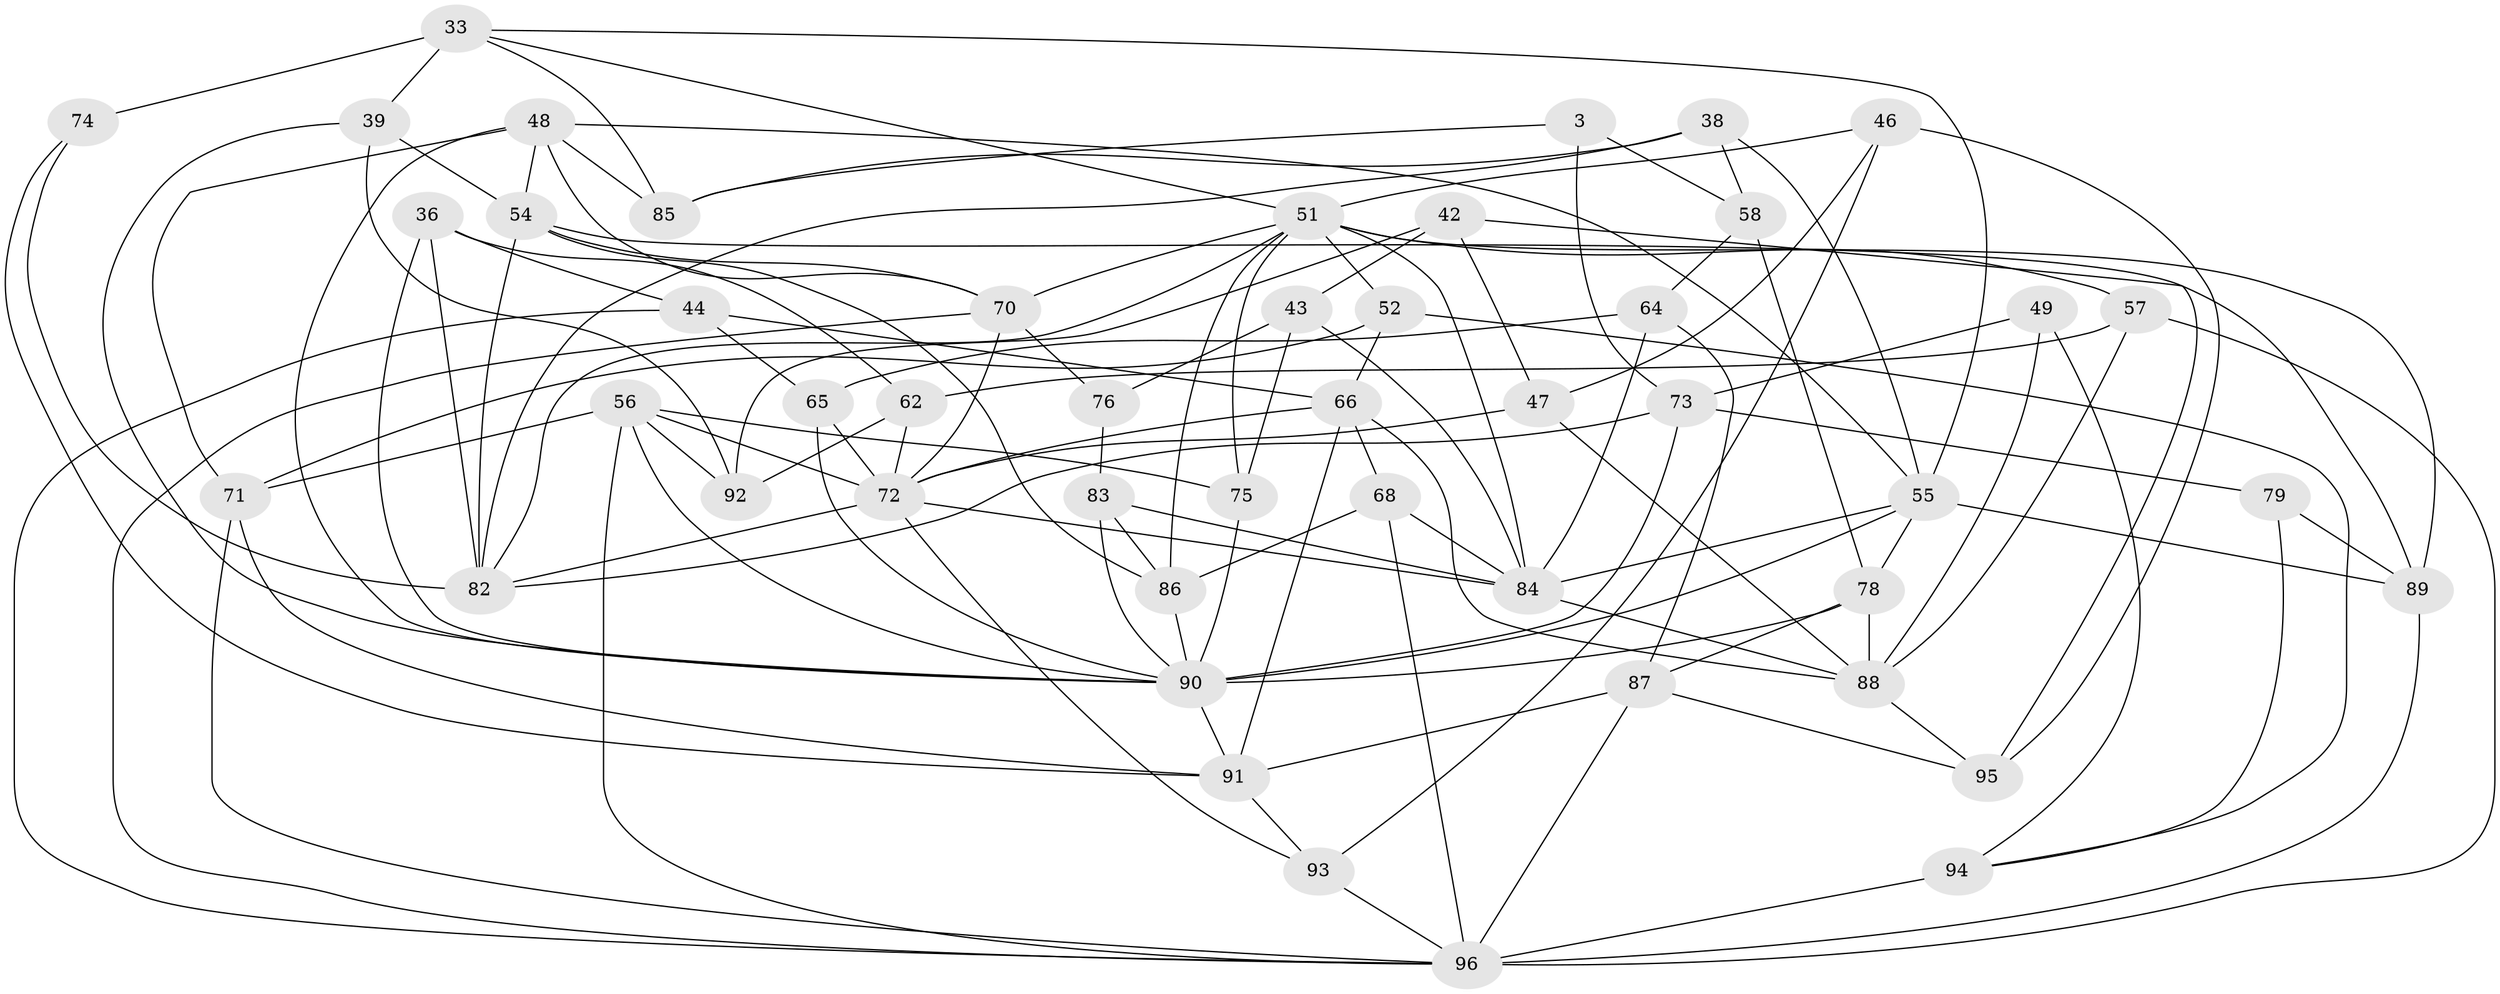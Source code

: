 // original degree distribution, {4: 1.0}
// Generated by graph-tools (version 1.1) at 2025/59/03/09/25 04:59:36]
// undirected, 48 vertices, 122 edges
graph export_dot {
graph [start="1"]
  node [color=gray90,style=filled];
  3;
  33 [super="+23"];
  36;
  38;
  39;
  42;
  43;
  44;
  46;
  47;
  48 [super="+35"];
  49;
  51 [super="+7+12+50"];
  52;
  54 [super="+5+29"];
  55 [super="+40"];
  56 [super="+32"];
  57;
  58;
  62;
  64;
  65;
  66 [super="+34"];
  68;
  70 [super="+10+53"];
  71 [super="+61"];
  72 [super="+20+21+25"];
  73 [super="+45+63"];
  74;
  75;
  76;
  78 [super="+30"];
  79;
  82 [super="+16"];
  83 [super="+59"];
  84 [super="+15+41"];
  85;
  86 [super="+1+24"];
  87 [super="+77"];
  88 [super="+17"];
  89 [super="+69"];
  90 [super="+9+60+67"];
  91 [super="+31+37"];
  92;
  93;
  94 [super="+80"];
  95;
  96 [super="+13+22+81"];
  3 -- 85;
  3 -- 58;
  3 -- 73 [weight=2];
  33 -- 85;
  33 -- 74 [weight=2];
  33 -- 51;
  33 -- 39;
  33 -- 55;
  36 -- 44;
  36 -- 62;
  36 -- 82;
  36 -- 90;
  38 -- 58;
  38 -- 85;
  38 -- 55;
  38 -- 82;
  39 -- 92;
  39 -- 54;
  39 -- 90;
  42 -- 95;
  42 -- 92;
  42 -- 47;
  42 -- 43;
  43 -- 76;
  43 -- 84;
  43 -- 75;
  44 -- 65;
  44 -- 96;
  44 -- 66;
  46 -- 47;
  46 -- 93;
  46 -- 95;
  46 -- 51;
  47 -- 88;
  47 -- 72;
  48 -- 55;
  48 -- 85;
  48 -- 54;
  48 -- 90;
  48 -- 70;
  48 -- 71;
  49 -- 73 [weight=2];
  49 -- 88;
  49 -- 94;
  51 -- 52;
  51 -- 75;
  51 -- 82;
  51 -- 84;
  51 -- 89 [weight=2];
  51 -- 70 [weight=2];
  51 -- 86;
  51 -- 57;
  52 -- 71;
  52 -- 66;
  52 -- 94;
  54 -- 89;
  54 -- 82 [weight=2];
  54 -- 70 [weight=2];
  54 -- 86;
  55 -- 90 [weight=2];
  55 -- 84;
  55 -- 89;
  55 -- 78;
  56 -- 75;
  56 -- 92;
  56 -- 72 [weight=2];
  56 -- 96;
  56 -- 90;
  56 -- 71 [weight=2];
  57 -- 62;
  57 -- 96;
  57 -- 88;
  58 -- 64;
  58 -- 78;
  62 -- 92;
  62 -- 72;
  64 -- 65;
  64 -- 84;
  64 -- 87;
  65 -- 90;
  65 -- 72;
  66 -- 88;
  66 -- 72;
  66 -- 91;
  66 -- 68;
  68 -- 86;
  68 -- 96;
  68 -- 84;
  70 -- 76;
  70 -- 72;
  70 -- 96;
  71 -- 96;
  71 -- 91;
  72 -- 82;
  72 -- 84;
  72 -- 93;
  73 -- 79 [weight=2];
  73 -- 82;
  73 -- 90;
  74 -- 82;
  74 -- 91;
  75 -- 90;
  76 -- 83 [weight=2];
  78 -- 88 [weight=2];
  78 -- 87;
  78 -- 90 [weight=3];
  79 -- 89;
  79 -- 94;
  83 -- 86 [weight=2];
  83 -- 90;
  83 -- 84;
  84 -- 88;
  86 -- 90 [weight=3];
  87 -- 95;
  87 -- 91 [weight=2];
  87 -- 96;
  88 -- 95;
  89 -- 96;
  90 -- 91 [weight=2];
  91 -- 93;
  93 -- 96;
  94 -- 96 [weight=3];
}
